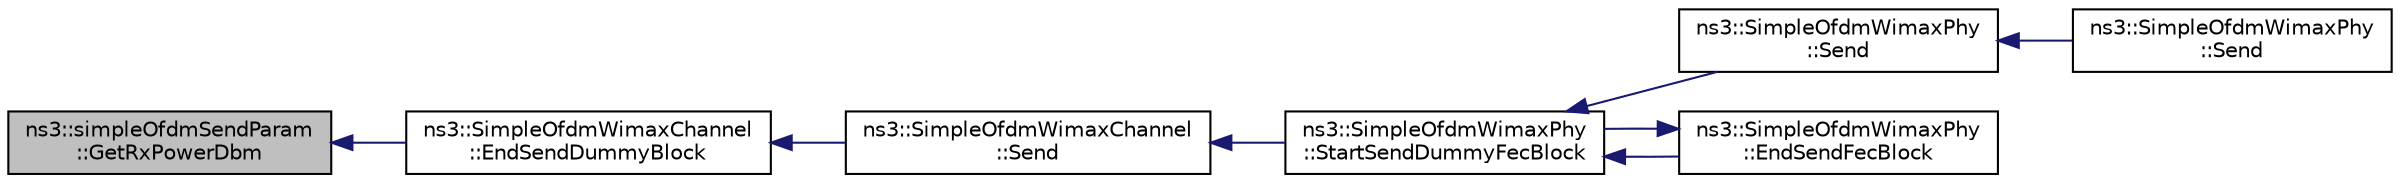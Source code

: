 digraph "ns3::simpleOfdmSendParam::GetRxPowerDbm"
{
  edge [fontname="Helvetica",fontsize="10",labelfontname="Helvetica",labelfontsize="10"];
  node [fontname="Helvetica",fontsize="10",shape=record];
  rankdir="LR";
  Node1 [label="ns3::simpleOfdmSendParam\l::GetRxPowerDbm",height=0.2,width=0.4,color="black", fillcolor="grey75", style="filled", fontcolor="black"];
  Node1 -> Node2 [dir="back",color="midnightblue",fontsize="10",style="solid"];
  Node2 [label="ns3::SimpleOfdmWimaxChannel\l::EndSendDummyBlock",height=0.2,width=0.4,color="black", fillcolor="white", style="filled",URL="$d6/dde/classns3_1_1SimpleOfdmWimaxChannel.html#a60993f1ebb709288fb631715c04e9012"];
  Node2 -> Node3 [dir="back",color="midnightblue",fontsize="10",style="solid"];
  Node3 [label="ns3::SimpleOfdmWimaxChannel\l::Send",height=0.2,width=0.4,color="black", fillcolor="white", style="filled",URL="$d6/dde/classns3_1_1SimpleOfdmWimaxChannel.html#ac056bb3c46b4ecc56b4fe32fefd79bc6",tooltip="Sends a dummy fec block to all connected physical devices. "];
  Node3 -> Node4 [dir="back",color="midnightblue",fontsize="10",style="solid"];
  Node4 [label="ns3::SimpleOfdmWimaxPhy\l::StartSendDummyFecBlock",height=0.2,width=0.4,color="black", fillcolor="white", style="filled",URL="$d5/dba/classns3_1_1SimpleOfdmWimaxPhy.html#a224ebae3cb0c6309b1d290dcfe349963"];
  Node4 -> Node5 [dir="back",color="midnightblue",fontsize="10",style="solid"];
  Node5 [label="ns3::SimpleOfdmWimaxPhy\l::Send",height=0.2,width=0.4,color="black", fillcolor="white", style="filled",URL="$d5/dba/classns3_1_1SimpleOfdmWimaxPhy.html#ac39b27e0e9ce8d571f307fcc7d40d2ad",tooltip="Sends a burst on the channel. "];
  Node5 -> Node6 [dir="back",color="midnightblue",fontsize="10",style="solid"];
  Node6 [label="ns3::SimpleOfdmWimaxPhy\l::Send",height=0.2,width=0.4,color="black", fillcolor="white", style="filled",URL="$d5/dba/classns3_1_1SimpleOfdmWimaxPhy.html#a8df8042b7b44fdf471addecf6c41f074",tooltip="Sends a burst on the channel. "];
  Node4 -> Node7 [dir="back",color="midnightblue",fontsize="10",style="solid"];
  Node7 [label="ns3::SimpleOfdmWimaxPhy\l::EndSendFecBlock",height=0.2,width=0.4,color="black", fillcolor="white", style="filled",URL="$d5/dba/classns3_1_1SimpleOfdmWimaxPhy.html#a488d6fa3a7f48b641422e790c796a742"];
  Node7 -> Node4 [dir="back",color="midnightblue",fontsize="10",style="solid"];
}
